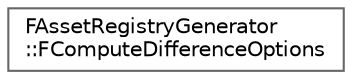 digraph "Graphical Class Hierarchy"
{
 // INTERACTIVE_SVG=YES
 // LATEX_PDF_SIZE
  bgcolor="transparent";
  edge [fontname=Helvetica,fontsize=10,labelfontname=Helvetica,labelfontsize=10];
  node [fontname=Helvetica,fontsize=10,shape=box,height=0.2,width=0.4];
  rankdir="LR";
  Node0 [id="Node000000",label="FAssetRegistryGenerator\l::FComputeDifferenceOptions",height=0.2,width=0.4,color="grey40", fillcolor="white", style="filled",URL="$df/df9/structFAssetRegistryGenerator_1_1FComputeDifferenceOptions.html",tooltip="Options when computing the differences between current and previous state."];
}
